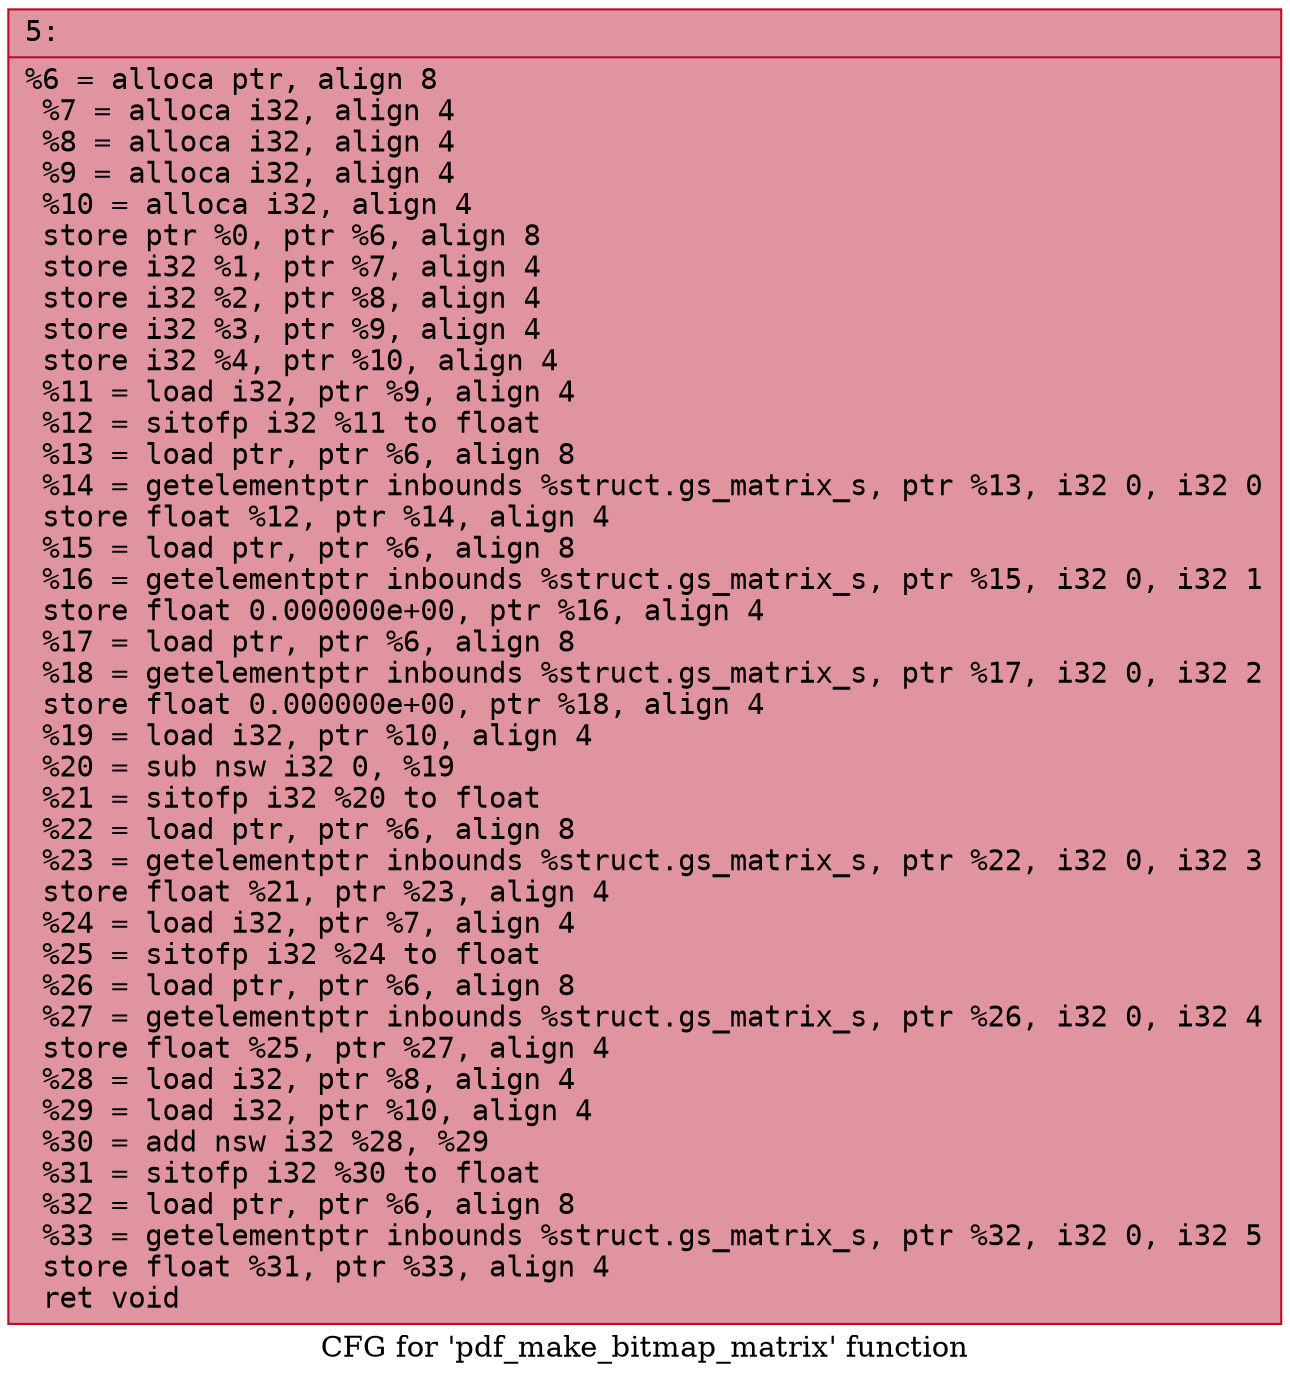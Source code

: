 digraph "CFG for 'pdf_make_bitmap_matrix' function" {
	label="CFG for 'pdf_make_bitmap_matrix' function";

	Node0x6000030333e0 [shape=record,color="#b70d28ff", style=filled, fillcolor="#b70d2870" fontname="Courier",label="{5:\l|  %6 = alloca ptr, align 8\l  %7 = alloca i32, align 4\l  %8 = alloca i32, align 4\l  %9 = alloca i32, align 4\l  %10 = alloca i32, align 4\l  store ptr %0, ptr %6, align 8\l  store i32 %1, ptr %7, align 4\l  store i32 %2, ptr %8, align 4\l  store i32 %3, ptr %9, align 4\l  store i32 %4, ptr %10, align 4\l  %11 = load i32, ptr %9, align 4\l  %12 = sitofp i32 %11 to float\l  %13 = load ptr, ptr %6, align 8\l  %14 = getelementptr inbounds %struct.gs_matrix_s, ptr %13, i32 0, i32 0\l  store float %12, ptr %14, align 4\l  %15 = load ptr, ptr %6, align 8\l  %16 = getelementptr inbounds %struct.gs_matrix_s, ptr %15, i32 0, i32 1\l  store float 0.000000e+00, ptr %16, align 4\l  %17 = load ptr, ptr %6, align 8\l  %18 = getelementptr inbounds %struct.gs_matrix_s, ptr %17, i32 0, i32 2\l  store float 0.000000e+00, ptr %18, align 4\l  %19 = load i32, ptr %10, align 4\l  %20 = sub nsw i32 0, %19\l  %21 = sitofp i32 %20 to float\l  %22 = load ptr, ptr %6, align 8\l  %23 = getelementptr inbounds %struct.gs_matrix_s, ptr %22, i32 0, i32 3\l  store float %21, ptr %23, align 4\l  %24 = load i32, ptr %7, align 4\l  %25 = sitofp i32 %24 to float\l  %26 = load ptr, ptr %6, align 8\l  %27 = getelementptr inbounds %struct.gs_matrix_s, ptr %26, i32 0, i32 4\l  store float %25, ptr %27, align 4\l  %28 = load i32, ptr %8, align 4\l  %29 = load i32, ptr %10, align 4\l  %30 = add nsw i32 %28, %29\l  %31 = sitofp i32 %30 to float\l  %32 = load ptr, ptr %6, align 8\l  %33 = getelementptr inbounds %struct.gs_matrix_s, ptr %32, i32 0, i32 5\l  store float %31, ptr %33, align 4\l  ret void\l}"];
}
